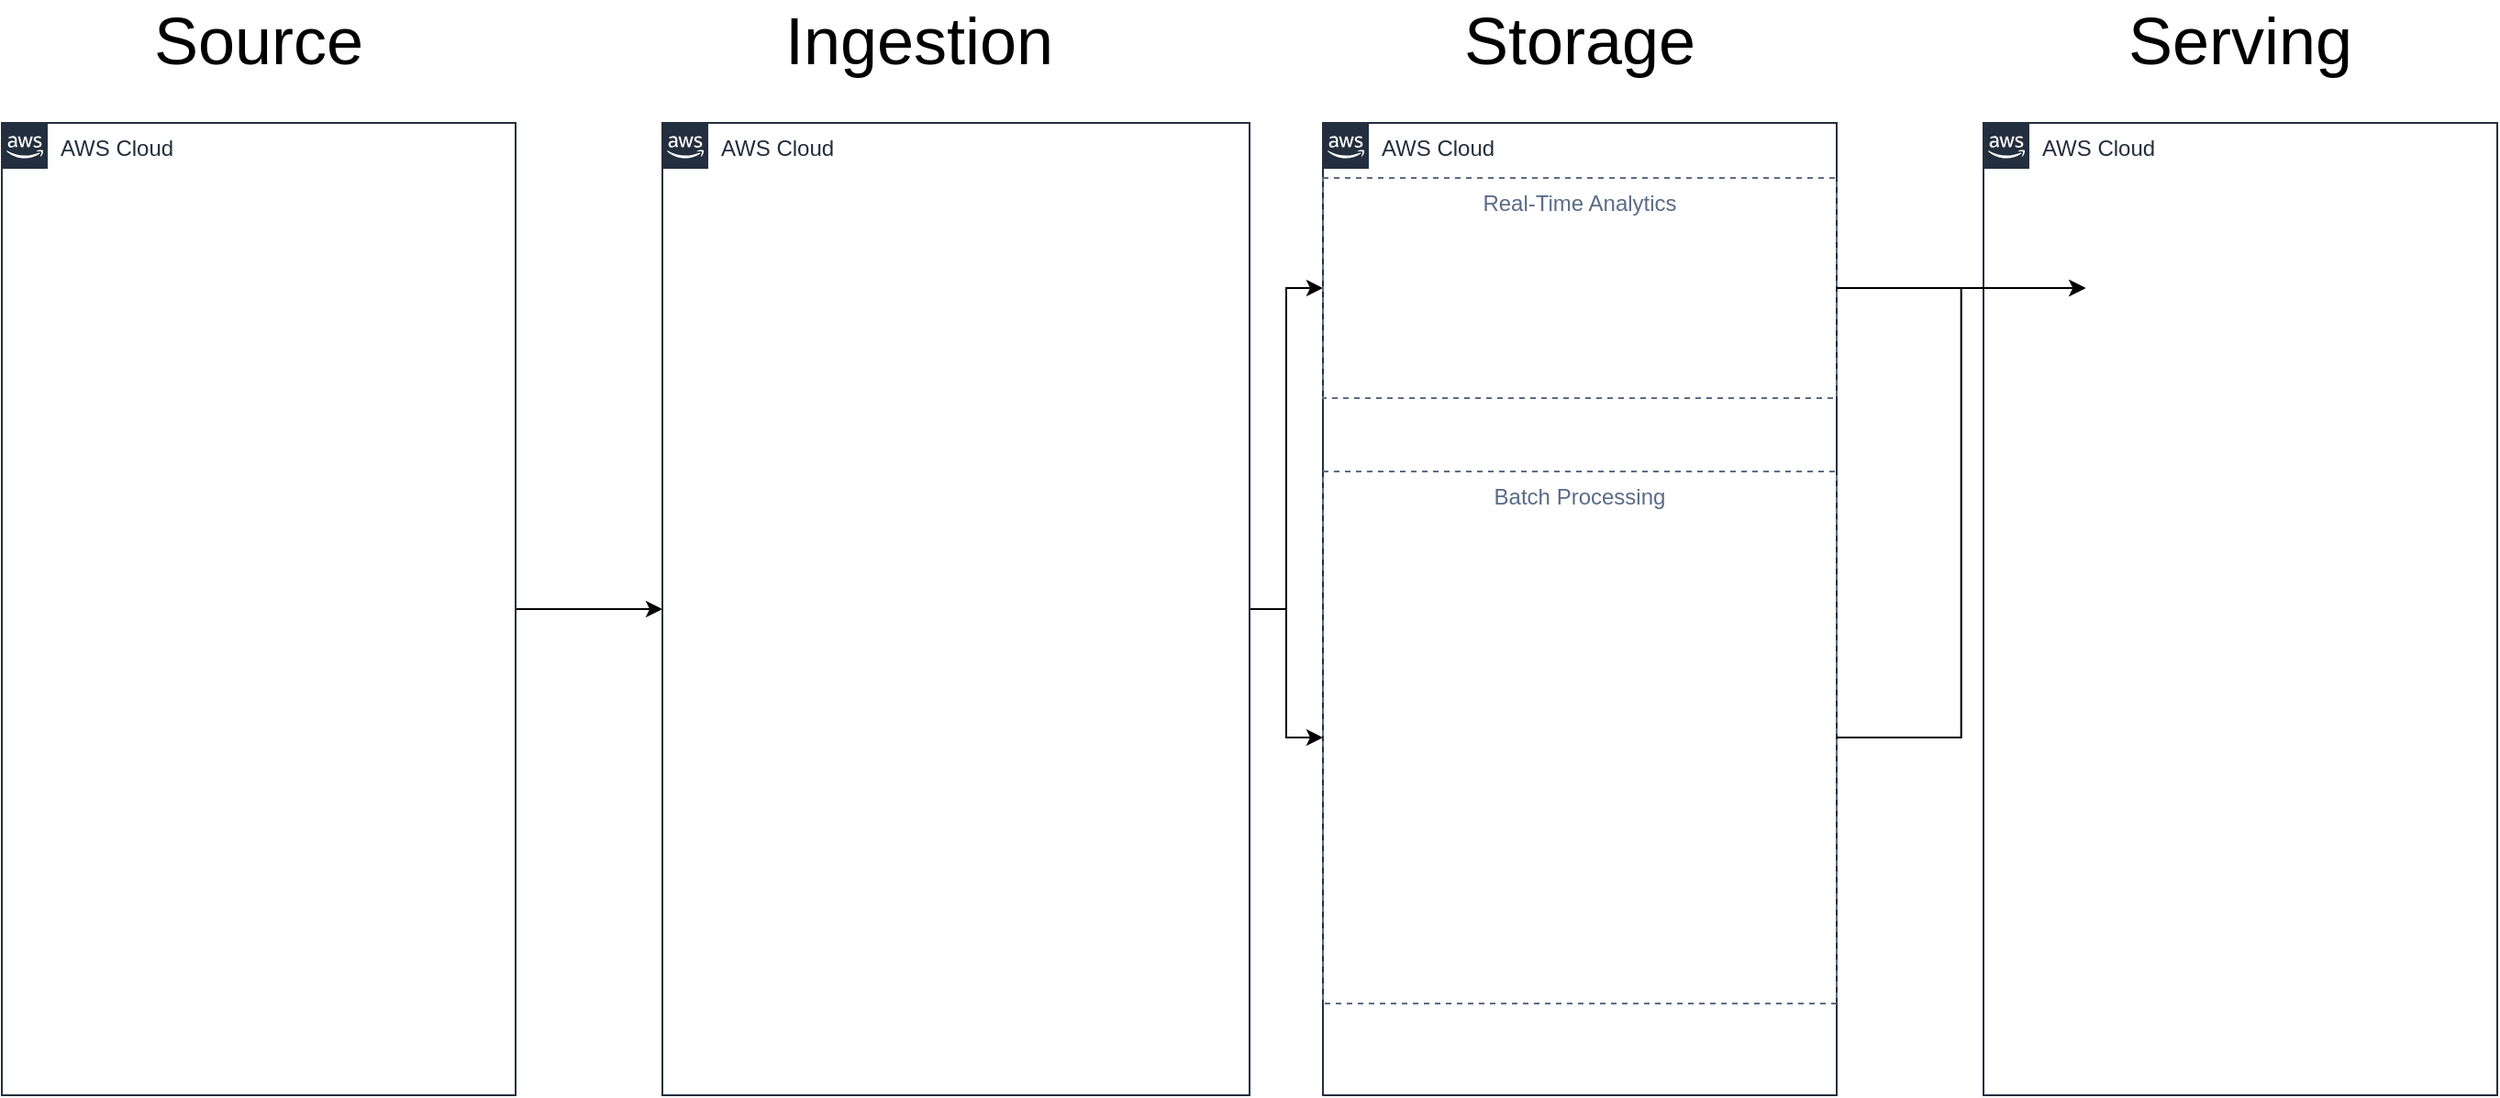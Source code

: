<mxfile version="22.0.8" type="device">
  <diagram name="Page-1" id="EP4FauCXJE_QjGRopCS1">
    <mxGraphModel dx="1807" dy="1156" grid="1" gridSize="10" guides="1" tooltips="1" connect="1" arrows="1" fold="1" page="1" pageScale="1" pageWidth="850" pageHeight="1100" math="0" shadow="0">
      <root>
        <mxCell id="0" />
        <mxCell id="1" parent="0" />
        <mxCell id="W7GxZEscU8XQOM1nGuJ1-2" value="&lt;font style=&quot;font-size: 36px;&quot;&gt;Source&lt;/font&gt;" style="text;html=1;strokeColor=none;fillColor=none;align=center;verticalAlign=middle;whiteSpace=wrap;rounded=0;" vertex="1" parent="1">
          <mxGeometry x="150" y="110" width="60" height="30" as="geometry" />
        </mxCell>
        <mxCell id="W7GxZEscU8XQOM1nGuJ1-26" style="edgeStyle=orthogonalEdgeStyle;rounded=0;orthogonalLoop=1;jettySize=auto;html=1;" edge="1" parent="1" source="W7GxZEscU8XQOM1nGuJ1-8" target="W7GxZEscU8XQOM1nGuJ1-10">
          <mxGeometry relative="1" as="geometry" />
        </mxCell>
        <mxCell id="W7GxZEscU8XQOM1nGuJ1-8" value="AWS Cloud" style="points=[[0,0],[0.25,0],[0.5,0],[0.75,0],[1,0],[1,0.25],[1,0.5],[1,0.75],[1,1],[0.75,1],[0.5,1],[0.25,1],[0,1],[0,0.75],[0,0.5],[0,0.25]];outlineConnect=0;gradientColor=none;html=1;whiteSpace=wrap;fontSize=12;fontStyle=0;container=1;pointerEvents=0;collapsible=0;recursiveResize=0;shape=mxgraph.aws4.group;grIcon=mxgraph.aws4.group_aws_cloud_alt;strokeColor=#232F3E;fillColor=none;verticalAlign=top;align=left;spacingLeft=30;fontColor=#232F3E;dashed=0;" vertex="1" parent="1">
          <mxGeometry x="40" y="170" width="280" height="530" as="geometry" />
        </mxCell>
        <mxCell id="W7GxZEscU8XQOM1nGuJ1-15" value="" style="shape=image;verticalLabelPosition=bottom;labelBackgroundColor=default;verticalAlign=top;aspect=fixed;imageAspect=0;image=https://investors.confluent.io/sites/g/files/knoqqb64071/themes/site/nir_pid4152/dist/images/logo.png;" vertex="1" parent="W7GxZEscU8XQOM1nGuJ1-8">
          <mxGeometry x="16.92" y="60" width="246.15" height="40" as="geometry" />
        </mxCell>
        <mxCell id="W7GxZEscU8XQOM1nGuJ1-9" value="&lt;font style=&quot;font-size: 36px;&quot;&gt;Ingestion&lt;/font&gt;" style="text;html=1;strokeColor=none;fillColor=none;align=center;verticalAlign=middle;whiteSpace=wrap;rounded=0;" vertex="1" parent="1">
          <mxGeometry x="510" y="110" width="60" height="30" as="geometry" />
        </mxCell>
        <mxCell id="W7GxZEscU8XQOM1nGuJ1-27" style="edgeStyle=orthogonalEdgeStyle;rounded=0;orthogonalLoop=1;jettySize=auto;html=1;exitX=1;exitY=0.5;exitDx=0;exitDy=0;entryX=0;entryY=0.5;entryDx=0;entryDy=0;" edge="1" parent="1" source="W7GxZEscU8XQOM1nGuJ1-10" target="W7GxZEscU8XQOM1nGuJ1-25">
          <mxGeometry relative="1" as="geometry" />
        </mxCell>
        <mxCell id="W7GxZEscU8XQOM1nGuJ1-28" style="edgeStyle=orthogonalEdgeStyle;rounded=0;orthogonalLoop=1;jettySize=auto;html=1;exitX=1;exitY=0.5;exitDx=0;exitDy=0;entryX=0;entryY=0.5;entryDx=0;entryDy=0;" edge="1" parent="1" source="W7GxZEscU8XQOM1nGuJ1-10" target="W7GxZEscU8XQOM1nGuJ1-24">
          <mxGeometry relative="1" as="geometry" />
        </mxCell>
        <mxCell id="W7GxZEscU8XQOM1nGuJ1-10" value="AWS Cloud" style="points=[[0,0],[0.25,0],[0.5,0],[0.75,0],[1,0],[1,0.25],[1,0.5],[1,0.75],[1,1],[0.75,1],[0.5,1],[0.25,1],[0,1],[0,0.75],[0,0.5],[0,0.25]];outlineConnect=0;gradientColor=none;html=1;whiteSpace=wrap;fontSize=12;fontStyle=0;container=1;pointerEvents=0;collapsible=0;recursiveResize=0;shape=mxgraph.aws4.group;grIcon=mxgraph.aws4.group_aws_cloud_alt;strokeColor=#232F3E;fillColor=none;verticalAlign=top;align=left;spacingLeft=30;fontColor=#232F3E;dashed=0;" vertex="1" parent="1">
          <mxGeometry x="400" y="170" width="320" height="530" as="geometry" />
        </mxCell>
        <mxCell id="W7GxZEscU8XQOM1nGuJ1-16" value="" style="shape=image;verticalLabelPosition=bottom;labelBackgroundColor=default;verticalAlign=top;aspect=fixed;imageAspect=0;image=https://upload.wikimedia.org/wikipedia/commons/thumb/5/53/Apache_kafka_wordtype.svg/2560px-Apache_kafka_wordtype.svg.png;" vertex="1" parent="W7GxZEscU8XQOM1nGuJ1-10">
          <mxGeometry x="60" y="140" width="200" height="100" as="geometry" />
        </mxCell>
        <mxCell id="W7GxZEscU8XQOM1nGuJ1-17" value="" style="shape=image;verticalLabelPosition=bottom;labelBackgroundColor=default;verticalAlign=top;aspect=fixed;imageAspect=0;image=https://investors.confluent.io/sites/g/files/knoqqb64071/themes/site/nir_pid4152/dist/images/logo.png;" vertex="1" parent="W7GxZEscU8XQOM1nGuJ1-10">
          <mxGeometry x="36.92" y="60" width="246.15" height="40" as="geometry" />
        </mxCell>
        <mxCell id="W7GxZEscU8XQOM1nGuJ1-11" value="&lt;font style=&quot;font-size: 36px;&quot;&gt;Storage&lt;/font&gt;" style="text;html=1;strokeColor=none;fillColor=none;align=center;verticalAlign=middle;whiteSpace=wrap;rounded=0;" vertex="1" parent="1">
          <mxGeometry x="870" y="110" width="60" height="30" as="geometry" />
        </mxCell>
        <mxCell id="W7GxZEscU8XQOM1nGuJ1-12" value="AWS Cloud" style="points=[[0,0],[0.25,0],[0.5,0],[0.75,0],[1,0],[1,0.25],[1,0.5],[1,0.75],[1,1],[0.75,1],[0.5,1],[0.25,1],[0,1],[0,0.75],[0,0.5],[0,0.25]];outlineConnect=0;gradientColor=none;html=1;whiteSpace=wrap;fontSize=12;fontStyle=0;container=1;pointerEvents=0;collapsible=0;recursiveResize=0;shape=mxgraph.aws4.group;grIcon=mxgraph.aws4.group_aws_cloud_alt;strokeColor=#232F3E;fillColor=none;verticalAlign=top;align=left;spacingLeft=30;fontColor=#232F3E;dashed=0;" vertex="1" parent="1">
          <mxGeometry x="760" y="170" width="280" height="530" as="geometry" />
        </mxCell>
        <mxCell id="W7GxZEscU8XQOM1nGuJ1-18" value="" style="shape=image;verticalLabelPosition=bottom;labelBackgroundColor=default;verticalAlign=top;aspect=fixed;imageAspect=0;image=https://www.ilscipio.com/wp-content/uploads/2022/07/clickhouse-logo_freelogovectors.net_.png;" vertex="1" parent="W7GxZEscU8XQOM1nGuJ1-12">
          <mxGeometry x="21.66" y="60" width="236.67" height="35.5" as="geometry" />
        </mxCell>
        <mxCell id="W7GxZEscU8XQOM1nGuJ1-19" value="" style="shape=image;verticalLabelPosition=bottom;labelBackgroundColor=default;verticalAlign=top;aspect=fixed;imageAspect=0;image=https://cdn.icon-icons.com/icons2/2699/PNG/512/snowflake_logo_icon_168808.png;" vertex="1" parent="W7GxZEscU8XQOM1nGuJ1-12">
          <mxGeometry x="40" y="200" width="172" height="86" as="geometry" />
        </mxCell>
        <mxCell id="W7GxZEscU8XQOM1nGuJ1-20" value="" style="shape=image;verticalLabelPosition=bottom;labelBackgroundColor=default;verticalAlign=top;aspect=fixed;imageAspect=0;image=https://www.scalefree.com/wp-content/uploads/2021/09/dbt-logo.png;" vertex="1" parent="W7GxZEscU8XQOM1nGuJ1-12">
          <mxGeometry x="81" y="300" width="90" height="90" as="geometry" />
        </mxCell>
        <mxCell id="W7GxZEscU8XQOM1nGuJ1-23" value="" style="shape=image;verticalLabelPosition=bottom;labelBackgroundColor=default;verticalAlign=top;aspect=fixed;imageAspect=0;image=https://upload.wikimedia.org/wikipedia/commons/thumb/6/67/Kubernetes_logo.svg/2560px-Kubernetes_logo.svg.png;" vertex="1" parent="W7GxZEscU8XQOM1nGuJ1-12">
          <mxGeometry x="7.13" y="410" width="237.74" height="42" as="geometry" />
        </mxCell>
        <mxCell id="W7GxZEscU8XQOM1nGuJ1-24" value="Batch Processing" style="fillColor=none;strokeColor=#5A6C86;dashed=1;verticalAlign=top;fontStyle=0;fontColor=#5A6C86;whiteSpace=wrap;html=1;" vertex="1" parent="W7GxZEscU8XQOM1nGuJ1-12">
          <mxGeometry y="190" width="280" height="290" as="geometry" />
        </mxCell>
        <mxCell id="W7GxZEscU8XQOM1nGuJ1-25" value="Real-Time Analytics" style="fillColor=none;strokeColor=#5A6C86;dashed=1;verticalAlign=top;fontStyle=0;fontColor=#5A6C86;whiteSpace=wrap;html=1;" vertex="1" parent="W7GxZEscU8XQOM1nGuJ1-12">
          <mxGeometry y="30" width="280" height="120" as="geometry" />
        </mxCell>
        <mxCell id="W7GxZEscU8XQOM1nGuJ1-13" value="&lt;font style=&quot;font-size: 36px;&quot;&gt;Serving&lt;/font&gt;" style="text;html=1;strokeColor=none;fillColor=none;align=center;verticalAlign=middle;whiteSpace=wrap;rounded=0;" vertex="1" parent="1">
          <mxGeometry x="1230" y="110" width="60" height="30" as="geometry" />
        </mxCell>
        <mxCell id="W7GxZEscU8XQOM1nGuJ1-14" value="AWS Cloud" style="points=[[0,0],[0.25,0],[0.5,0],[0.75,0],[1,0],[1,0.25],[1,0.5],[1,0.75],[1,1],[0.75,1],[0.5,1],[0.25,1],[0,1],[0,0.75],[0,0.5],[0,0.25]];outlineConnect=0;gradientColor=none;html=1;whiteSpace=wrap;fontSize=12;fontStyle=0;container=1;pointerEvents=0;collapsible=0;recursiveResize=0;shape=mxgraph.aws4.group;grIcon=mxgraph.aws4.group_aws_cloud_alt;strokeColor=#232F3E;fillColor=none;verticalAlign=top;align=left;spacingLeft=30;fontColor=#232F3E;dashed=0;" vertex="1" parent="1">
          <mxGeometry x="1120" y="170" width="280" height="530" as="geometry" />
        </mxCell>
        <mxCell id="W7GxZEscU8XQOM1nGuJ1-21" value="" style="shape=image;verticalLabelPosition=bottom;labelBackgroundColor=default;verticalAlign=top;aspect=fixed;imageAspect=0;image=https://cdn.document360.io/logo/4749ddf8-aa05-4f3f-80e1-07a5d2d0f137/57409c415c7e4912a3c6a38dc50373f8-preset-logo-rgb.png;" vertex="1" parent="W7GxZEscU8XQOM1nGuJ1-14">
          <mxGeometry x="55.7" y="64.5" width="168.6" height="51" as="geometry" />
        </mxCell>
        <mxCell id="W7GxZEscU8XQOM1nGuJ1-29" style="edgeStyle=orthogonalEdgeStyle;rounded=0;orthogonalLoop=1;jettySize=auto;html=1;entryX=0;entryY=0.5;entryDx=0;entryDy=0;" edge="1" parent="1" source="W7GxZEscU8XQOM1nGuJ1-25" target="W7GxZEscU8XQOM1nGuJ1-21">
          <mxGeometry relative="1" as="geometry" />
        </mxCell>
        <mxCell id="W7GxZEscU8XQOM1nGuJ1-30" style="edgeStyle=orthogonalEdgeStyle;rounded=0;orthogonalLoop=1;jettySize=auto;html=1;exitX=1;exitY=0.5;exitDx=0;exitDy=0;entryX=0;entryY=0.5;entryDx=0;entryDy=0;" edge="1" parent="1" source="W7GxZEscU8XQOM1nGuJ1-24" target="W7GxZEscU8XQOM1nGuJ1-21">
          <mxGeometry relative="1" as="geometry" />
        </mxCell>
      </root>
    </mxGraphModel>
  </diagram>
</mxfile>
